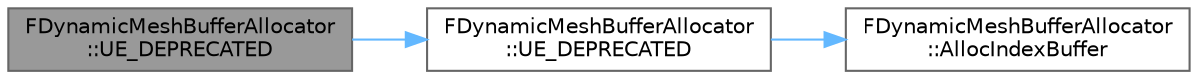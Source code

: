 digraph "FDynamicMeshBufferAllocator::UE_DEPRECATED"
{
 // INTERACTIVE_SVG=YES
 // LATEX_PDF_SIZE
  bgcolor="transparent";
  edge [fontname=Helvetica,fontsize=10,labelfontname=Helvetica,labelfontsize=10];
  node [fontname=Helvetica,fontsize=10,shape=box,height=0.2,width=0.4];
  rankdir="LR";
  Node1 [id="Node000001",label="FDynamicMeshBufferAllocator\l::UE_DEPRECATED",height=0.2,width=0.4,color="gray40", fillcolor="grey60", style="filled", fontcolor="black",tooltip=" "];
  Node1 -> Node2 [id="edge1_Node000001_Node000002",color="steelblue1",style="solid",tooltip=" "];
  Node2 [id="Node000002",label="FDynamicMeshBufferAllocator\l::UE_DEPRECATED",height=0.2,width=0.4,color="grey40", fillcolor="white", style="filled",URL="$d2/d6c/classFDynamicMeshBufferAllocator.html#a4710fcd4362db5b2f08926c59b5d2198",tooltip=" "];
  Node2 -> Node3 [id="edge2_Node000002_Node000003",color="steelblue1",style="solid",tooltip=" "];
  Node3 [id="Node000003",label="FDynamicMeshBufferAllocator\l::AllocIndexBuffer",height=0.2,width=0.4,color="grey40", fillcolor="white", style="filled",URL="$d2/d6c/classFDynamicMeshBufferAllocator.html#adc19ce6d1ba5c10bea03943295290161",tooltip=" "];
}
